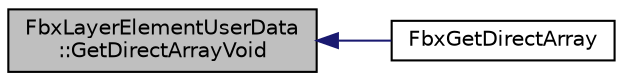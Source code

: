 digraph "FbxLayerElementUserData::GetDirectArrayVoid"
{
  edge [fontname="Helvetica",fontsize="10",labelfontname="Helvetica",labelfontsize="10"];
  node [fontname="Helvetica",fontsize="10",shape=record];
  rankdir="LR";
  Node42 [label="FbxLayerElementUserData\l::GetDirectArrayVoid",height=0.2,width=0.4,color="black", fillcolor="grey75", style="filled", fontcolor="black"];
  Node42 -> Node43 [dir="back",color="midnightblue",fontsize="10",style="solid",fontname="Helvetica"];
  Node43 [label="FbxGetDirectArray",height=0.2,width=0.4,color="black", fillcolor="white", style="filled",URL="$fbxlayer_8h.html#abbdc57428c6f4252c955489e8b8b43dc"];
}
